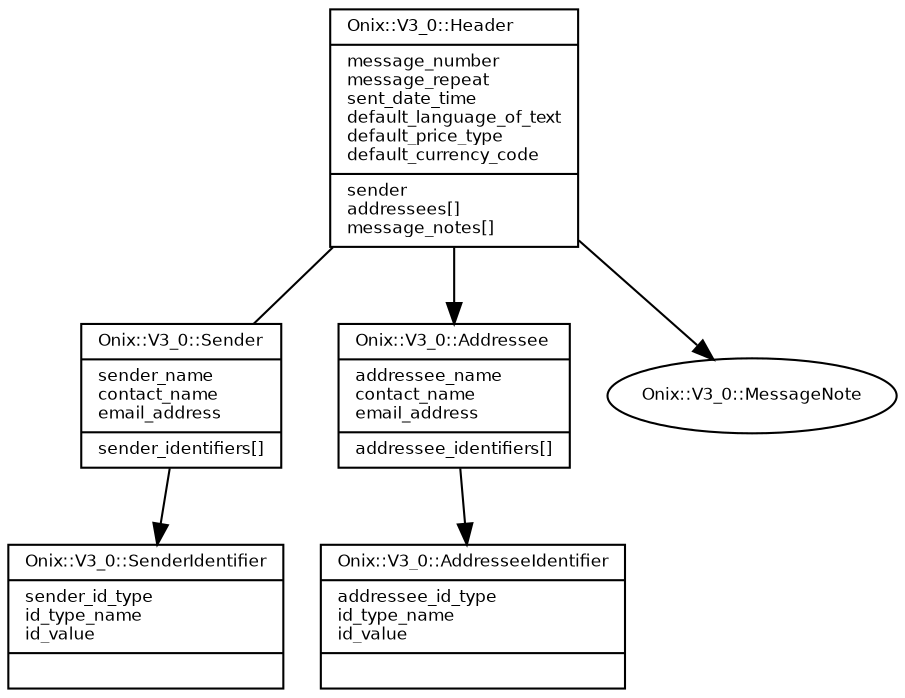 digraph G {
  fontname = "Bitstream Vera Sans"
  fontsize = 8

  node [
    fontname = "Bitstream Vera Sans"
    fontsize = 8
    shape = "record"
  ]

  edge [
    fontname = "Bitstream Vera Sans"
    fontsize = 8
  ]

  Header [
    label = "{Onix::V3_0::Header\l|message_number\lmessage_repeat\lsent_date_time\ldefault_language_of_text\ldefault_price_type\ldefault_currency_code\l|sender\laddressees[]\lmessage_notes[]\l}"
  ]

  Header -> Sender [arrowhead=none]
  Header -> Addressee [arrowhead=normal]
  Header -> MessageNote [arrowhead=normal]

  Sender [
    label = "{Onix::V3_0::Sender\l|sender_name\lcontact_name\lemail_address\l|sender_identifiers[]\l}"
  ]

  Sender -> SenderIdentifier [arrowhead=normal]

  SenderIdentifier [
    label = "{Onix::V3_0::SenderIdentifier\l|sender_id_type\lid_type_name\lid_value\l|\l}"
  ]




  Addressee [
    label = "{Onix::V3_0::Addressee\l|addressee_name\lcontact_name\lemail_address\l|addressee_identifiers[]\l}"
  ]

  Addressee -> AddresseeIdentifier [arrowhead=normal]

  AddresseeIdentifier [
    label = "{Onix::V3_0::AddresseeIdentifier\l|addressee_id_type\lid_type_name\lid_value\l|\l}"
  ]




  MessageNote [
    label = "Onix::V3_0::MessageNote", shape = oval
  ]




}
